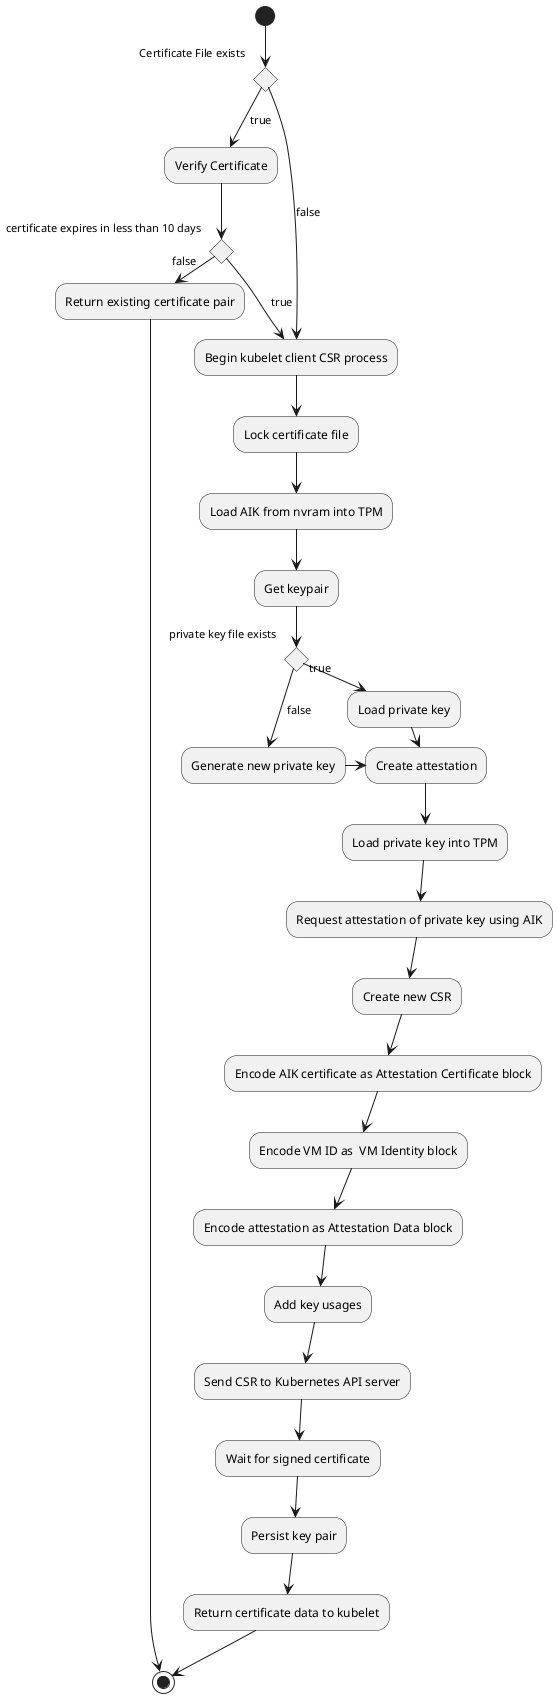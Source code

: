 @startuml capi-tpm-authenticator

(*) --> if "Certificate File exists" then
  -->[true] "Verify Certificate" as vc
  else
  -->[false] "Begin kubelet client CSR process" as csr
endif


vc --> if "certificate expires in less than 10 days" then
  -->[true] "Begin kubelet client CSR process" as csr
else
 -> [false] Return existing certificate pair
 -> (*)
endif

csr --> Lock certificate file
--> Load AIK from nvram into TPM
--> "Get keypair" as kp

kp --> if "private key file exists" then
  -> [true] "Load private key"
  -> "Create attestation" as ca
  else
  --> [false] "Generate new private key"
  -> "Create attestation" as ca
endif

ca --> Load private key into TPM
--> Request attestation of private key using AIK
--> Create new CSR
--> Encode AIK certificate as Attestation Certificate block
--> Encode VM ID as  VM Identity block
--> Encode attestation as Attestation Data block
--> Add key usages
--> Send CSR to Kubernetes API server
--> Wait for signed certificate
--> Persist key pair
--> Return certificate data to kubelet
--> (*)
@enduml
